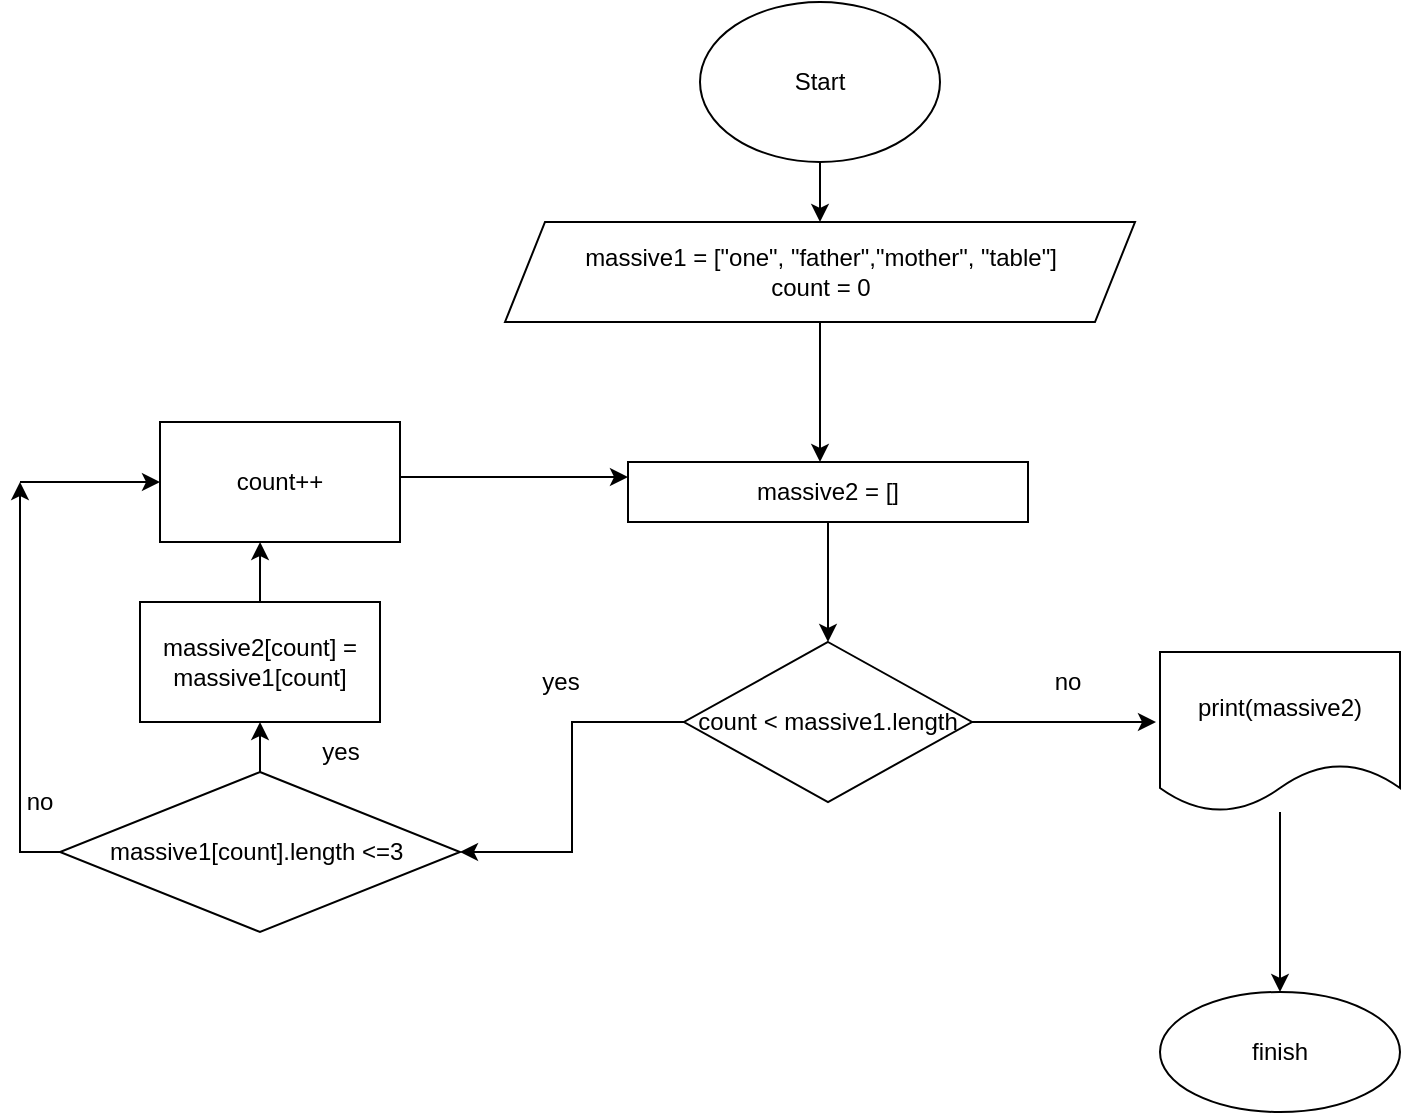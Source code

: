 <mxfile version="20.0.3" type="github">
  <diagram id="DKP3_uTWqVC8Pi_WNtwt" name="Page-1">
    <mxGraphModel dx="868" dy="453" grid="1" gridSize="10" guides="1" tooltips="1" connect="1" arrows="1" fold="1" page="1" pageScale="1" pageWidth="827" pageHeight="1169" math="0" shadow="0">
      <root>
        <mxCell id="0" />
        <mxCell id="1" parent="0" />
        <mxCell id="PnegsNKo9zLf12d8kb7T-1" value="Start" style="ellipse;whiteSpace=wrap;html=1;" parent="1" vertex="1">
          <mxGeometry x="350" y="200" width="120" height="80" as="geometry" />
        </mxCell>
        <mxCell id="PnegsNKo9zLf12d8kb7T-2" value="" style="endArrow=classic;html=1;rounded=0;exitX=0.5;exitY=1;exitDx=0;exitDy=0;entryX=0.5;entryY=0;entryDx=0;entryDy=0;" parent="1" source="PnegsNKo9zLf12d8kb7T-1" target="PnegsNKo9zLf12d8kb7T-3" edge="1">
          <mxGeometry width="50" height="50" relative="1" as="geometry">
            <mxPoint x="390" y="360" as="sourcePoint" />
            <mxPoint x="410" y="330" as="targetPoint" />
          </mxGeometry>
        </mxCell>
        <mxCell id="PnegsNKo9zLf12d8kb7T-7" style="edgeStyle=orthogonalEdgeStyle;rounded=0;orthogonalLoop=1;jettySize=auto;html=1;" parent="1" source="PnegsNKo9zLf12d8kb7T-3" edge="1">
          <mxGeometry relative="1" as="geometry">
            <mxPoint x="410" y="430" as="targetPoint" />
          </mxGeometry>
        </mxCell>
        <mxCell id="PnegsNKo9zLf12d8kb7T-3" value="massive1 = [&quot;one&quot;, &quot;father&quot;,&quot;mother&quot;, &quot;table&quot;]&lt;br&gt;count = 0" style="shape=parallelogram;perimeter=parallelogramPerimeter;whiteSpace=wrap;html=1;fixedSize=1;" parent="1" vertex="1">
          <mxGeometry x="252.5" y="310" width="315" height="50" as="geometry" />
        </mxCell>
        <mxCell id="PnegsNKo9zLf12d8kb7T-10" value="" style="edgeStyle=orthogonalEdgeStyle;rounded=0;orthogonalLoop=1;jettySize=auto;html=1;" parent="1" source="PnegsNKo9zLf12d8kb7T-8" target="PnegsNKo9zLf12d8kb7T-9" edge="1">
          <mxGeometry relative="1" as="geometry" />
        </mxCell>
        <mxCell id="PnegsNKo9zLf12d8kb7T-8" value="massive2 = []" style="rounded=0;whiteSpace=wrap;html=1;" parent="1" vertex="1">
          <mxGeometry x="314" y="430" width="200" height="30" as="geometry" />
        </mxCell>
        <mxCell id="PnegsNKo9zLf12d8kb7T-12" value="" style="edgeStyle=orthogonalEdgeStyle;rounded=0;orthogonalLoop=1;jettySize=auto;html=1;" parent="1" source="PnegsNKo9zLf12d8kb7T-9" target="PnegsNKo9zLf12d8kb7T-11" edge="1">
          <mxGeometry relative="1" as="geometry" />
        </mxCell>
        <mxCell id="PnegsNKo9zLf12d8kb7T-29" value="" style="edgeStyle=elbowEdgeStyle;rounded=0;orthogonalLoop=1;jettySize=auto;elbow=vertical;html=1;" parent="1" source="PnegsNKo9zLf12d8kb7T-9" edge="1">
          <mxGeometry relative="1" as="geometry">
            <mxPoint x="578" y="560" as="targetPoint" />
          </mxGeometry>
        </mxCell>
        <mxCell id="PnegsNKo9zLf12d8kb7T-9" value="count &amp;lt; massive1.length" style="rhombus;whiteSpace=wrap;html=1;rounded=0;" parent="1" vertex="1">
          <mxGeometry x="342" y="520" width="144" height="80" as="geometry" />
        </mxCell>
        <mxCell id="PnegsNKo9zLf12d8kb7T-16" value="" style="edgeStyle=orthogonalEdgeStyle;rounded=0;orthogonalLoop=1;jettySize=auto;html=1;" parent="1" source="PnegsNKo9zLf12d8kb7T-11" target="PnegsNKo9zLf12d8kb7T-15" edge="1">
          <mxGeometry relative="1" as="geometry" />
        </mxCell>
        <mxCell id="PnegsNKo9zLf12d8kb7T-18" style="edgeStyle=elbowEdgeStyle;rounded=0;orthogonalLoop=1;jettySize=auto;html=1;elbow=vertical;" parent="1" source="PnegsNKo9zLf12d8kb7T-11" edge="1">
          <mxGeometry relative="1" as="geometry">
            <mxPoint x="10" y="440" as="targetPoint" />
            <Array as="points">
              <mxPoint x="10" y="625" />
            </Array>
          </mxGeometry>
        </mxCell>
        <mxCell id="PnegsNKo9zLf12d8kb7T-11" value="massive1[count].length &amp;lt;=3&amp;nbsp;" style="rhombus;whiteSpace=wrap;html=1;rounded=0;" parent="1" vertex="1">
          <mxGeometry x="30" y="585" width="200" height="80" as="geometry" />
        </mxCell>
        <mxCell id="PnegsNKo9zLf12d8kb7T-14" value="yes" style="text;html=1;align=center;verticalAlign=middle;resizable=0;points=[];autosize=1;strokeColor=none;fillColor=none;" parent="1" vertex="1">
          <mxGeometry x="260" y="525" width="40" height="30" as="geometry" />
        </mxCell>
        <mxCell id="PnegsNKo9zLf12d8kb7T-26" style="edgeStyle=elbowEdgeStyle;rounded=0;orthogonalLoop=1;jettySize=auto;elbow=vertical;html=1;entryX=0.417;entryY=1;entryDx=0;entryDy=0;entryPerimeter=0;" parent="1" source="PnegsNKo9zLf12d8kb7T-15" target="PnegsNKo9zLf12d8kb7T-21" edge="1">
          <mxGeometry relative="1" as="geometry" />
        </mxCell>
        <mxCell id="PnegsNKo9zLf12d8kb7T-15" value="massive2[count] = massive1[count]" style="whiteSpace=wrap;html=1;rounded=0;" parent="1" vertex="1">
          <mxGeometry x="70" y="500" width="120" height="60" as="geometry" />
        </mxCell>
        <mxCell id="PnegsNKo9zLf12d8kb7T-17" value="yes" style="text;html=1;align=center;verticalAlign=middle;resizable=0;points=[];autosize=1;strokeColor=none;fillColor=none;" parent="1" vertex="1">
          <mxGeometry x="150" y="560" width="40" height="30" as="geometry" />
        </mxCell>
        <mxCell id="PnegsNKo9zLf12d8kb7T-19" value="" style="endArrow=classic;html=1;rounded=0;elbow=vertical;" parent="1" edge="1">
          <mxGeometry width="50" height="50" relative="1" as="geometry">
            <mxPoint x="10" y="440" as="sourcePoint" />
            <mxPoint x="80" y="440" as="targetPoint" />
          </mxGeometry>
        </mxCell>
        <mxCell id="PnegsNKo9zLf12d8kb7T-20" value="no" style="text;html=1;strokeColor=none;fillColor=none;align=center;verticalAlign=middle;whiteSpace=wrap;rounded=0;" parent="1" vertex="1">
          <mxGeometry y="585" width="40" height="30" as="geometry" />
        </mxCell>
        <mxCell id="PnegsNKo9zLf12d8kb7T-22" style="edgeStyle=elbowEdgeStyle;rounded=0;orthogonalLoop=1;jettySize=auto;elbow=vertical;html=1;entryX=0;entryY=0.25;entryDx=0;entryDy=0;" parent="1" source="PnegsNKo9zLf12d8kb7T-21" target="PnegsNKo9zLf12d8kb7T-8" edge="1">
          <mxGeometry relative="1" as="geometry" />
        </mxCell>
        <mxCell id="PnegsNKo9zLf12d8kb7T-21" value="count++" style="rounded=0;whiteSpace=wrap;html=1;" parent="1" vertex="1">
          <mxGeometry x="80" y="410" width="120" height="60" as="geometry" />
        </mxCell>
        <mxCell id="PnegsNKo9zLf12d8kb7T-30" value="no" style="text;html=1;strokeColor=none;fillColor=none;align=center;verticalAlign=middle;whiteSpace=wrap;rounded=0;" parent="1" vertex="1">
          <mxGeometry x="514" y="525" width="40" height="30" as="geometry" />
        </mxCell>
        <mxCell id="PnegsNKo9zLf12d8kb7T-33" value="" style="edgeStyle=elbowEdgeStyle;rounded=0;orthogonalLoop=1;jettySize=auto;elbow=vertical;html=1;" parent="1" source="PnegsNKo9zLf12d8kb7T-31" target="PnegsNKo9zLf12d8kb7T-32" edge="1">
          <mxGeometry relative="1" as="geometry" />
        </mxCell>
        <mxCell id="PnegsNKo9zLf12d8kb7T-31" value="print(massive2)" style="shape=document;whiteSpace=wrap;html=1;boundedLbl=1;" parent="1" vertex="1">
          <mxGeometry x="580" y="525" width="120" height="80" as="geometry" />
        </mxCell>
        <mxCell id="PnegsNKo9zLf12d8kb7T-32" value="finish" style="ellipse;whiteSpace=wrap;html=1;" parent="1" vertex="1">
          <mxGeometry x="580" y="695" width="120" height="60" as="geometry" />
        </mxCell>
      </root>
    </mxGraphModel>
  </diagram>
</mxfile>
